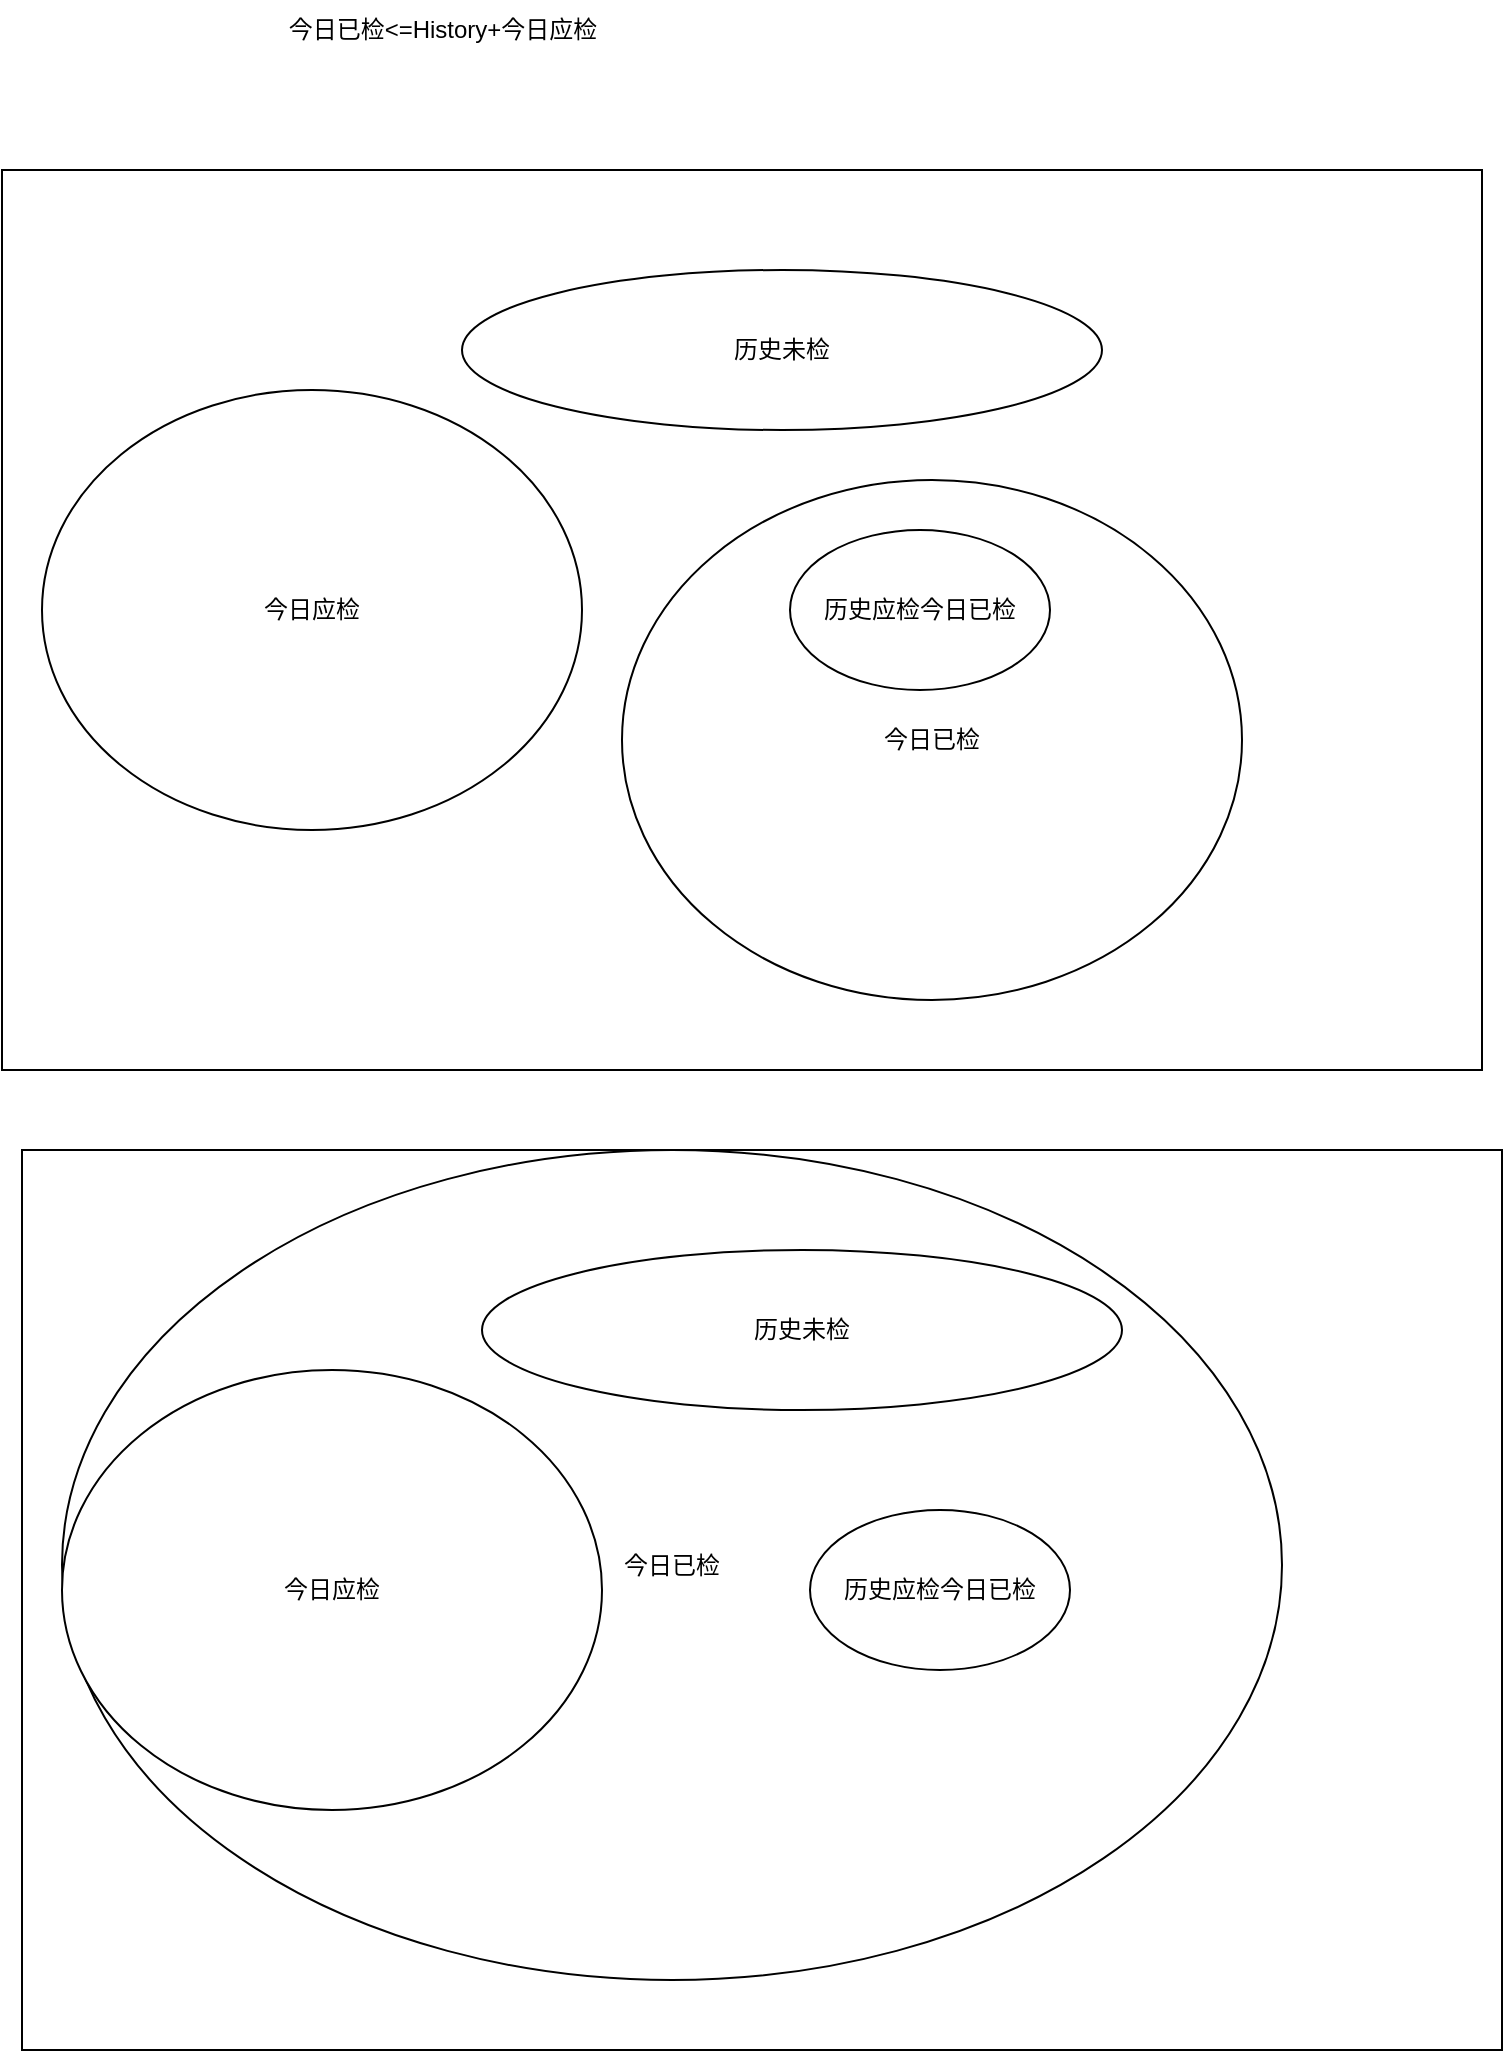 <mxfile version="25.0.3">
  <diagram name="第 1 页" id="Xo8IP7oC6HBhN4AAaMqW">
    <mxGraphModel dx="1434" dy="755" grid="1" gridSize="10" guides="1" tooltips="1" connect="1" arrows="1" fold="1" page="1" pageScale="1" pageWidth="827" pageHeight="1169" math="0" shadow="0">
      <root>
        <mxCell id="0" />
        <mxCell id="1" parent="0" />
        <mxCell id="FPQ1UvC064AS9Qw-Qcx7-6" value="" style="rounded=0;whiteSpace=wrap;html=1;strokeColor=default;align=center;verticalAlign=middle;fontFamily=Helvetica;fontSize=12;fontColor=default;fillColor=default;" vertex="1" parent="1">
          <mxGeometry x="20" y="170" width="740" height="450" as="geometry" />
        </mxCell>
        <mxCell id="FPQ1UvC064AS9Qw-Qcx7-4" value="今日已检" style="ellipse;whiteSpace=wrap;html=1;" vertex="1" parent="1">
          <mxGeometry x="330" y="325" width="310" height="260" as="geometry" />
        </mxCell>
        <mxCell id="FPQ1UvC064AS9Qw-Qcx7-2" value="历史未检" style="ellipse;whiteSpace=wrap;html=1;" vertex="1" parent="1">
          <mxGeometry x="250" y="220" width="320" height="80" as="geometry" />
        </mxCell>
        <mxCell id="FPQ1UvC064AS9Qw-Qcx7-1" value="今日应检" style="ellipse;whiteSpace=wrap;html=1;" vertex="1" parent="1">
          <mxGeometry x="40" y="280" width="270" height="220" as="geometry" />
        </mxCell>
        <mxCell id="FPQ1UvC064AS9Qw-Qcx7-3" value="历史应检今日已检" style="ellipse;whiteSpace=wrap;html=1;" vertex="1" parent="1">
          <mxGeometry x="414" y="350" width="130" height="80" as="geometry" />
        </mxCell>
        <mxCell id="FPQ1UvC064AS9Qw-Qcx7-5" value="今日已检&amp;lt;&lt;span style=&quot;background-color: initial;&quot;&gt;=History+今日应检&lt;/span&gt;" style="text;html=1;align=center;verticalAlign=middle;resizable=0;points=[];autosize=1;strokeColor=none;fillColor=none;fontFamily=Helvetica;fontSize=12;fontColor=default;" vertex="1" parent="1">
          <mxGeometry x="150" y="85" width="180" height="30" as="geometry" />
        </mxCell>
        <mxCell id="FPQ1UvC064AS9Qw-Qcx7-8" value="" style="rounded=0;whiteSpace=wrap;html=1;strokeColor=default;align=center;verticalAlign=middle;fontFamily=Helvetica;fontSize=12;fontColor=default;fillColor=default;" vertex="1" parent="1">
          <mxGeometry x="30" y="660" width="740" height="450" as="geometry" />
        </mxCell>
        <mxCell id="FPQ1UvC064AS9Qw-Qcx7-9" value="今日已检" style="ellipse;whiteSpace=wrap;html=1;" vertex="1" parent="1">
          <mxGeometry x="50" y="660" width="610" height="415" as="geometry" />
        </mxCell>
        <mxCell id="FPQ1UvC064AS9Qw-Qcx7-10" value="历史未检" style="ellipse;whiteSpace=wrap;html=1;" vertex="1" parent="1">
          <mxGeometry x="260" y="710" width="320" height="80" as="geometry" />
        </mxCell>
        <mxCell id="FPQ1UvC064AS9Qw-Qcx7-11" value="今日应检" style="ellipse;whiteSpace=wrap;html=1;" vertex="1" parent="1">
          <mxGeometry x="50" y="770" width="270" height="220" as="geometry" />
        </mxCell>
        <mxCell id="FPQ1UvC064AS9Qw-Qcx7-12" value="历史应检今日已检" style="ellipse;whiteSpace=wrap;html=1;" vertex="1" parent="1">
          <mxGeometry x="424" y="840" width="130" height="80" as="geometry" />
        </mxCell>
      </root>
    </mxGraphModel>
  </diagram>
</mxfile>
